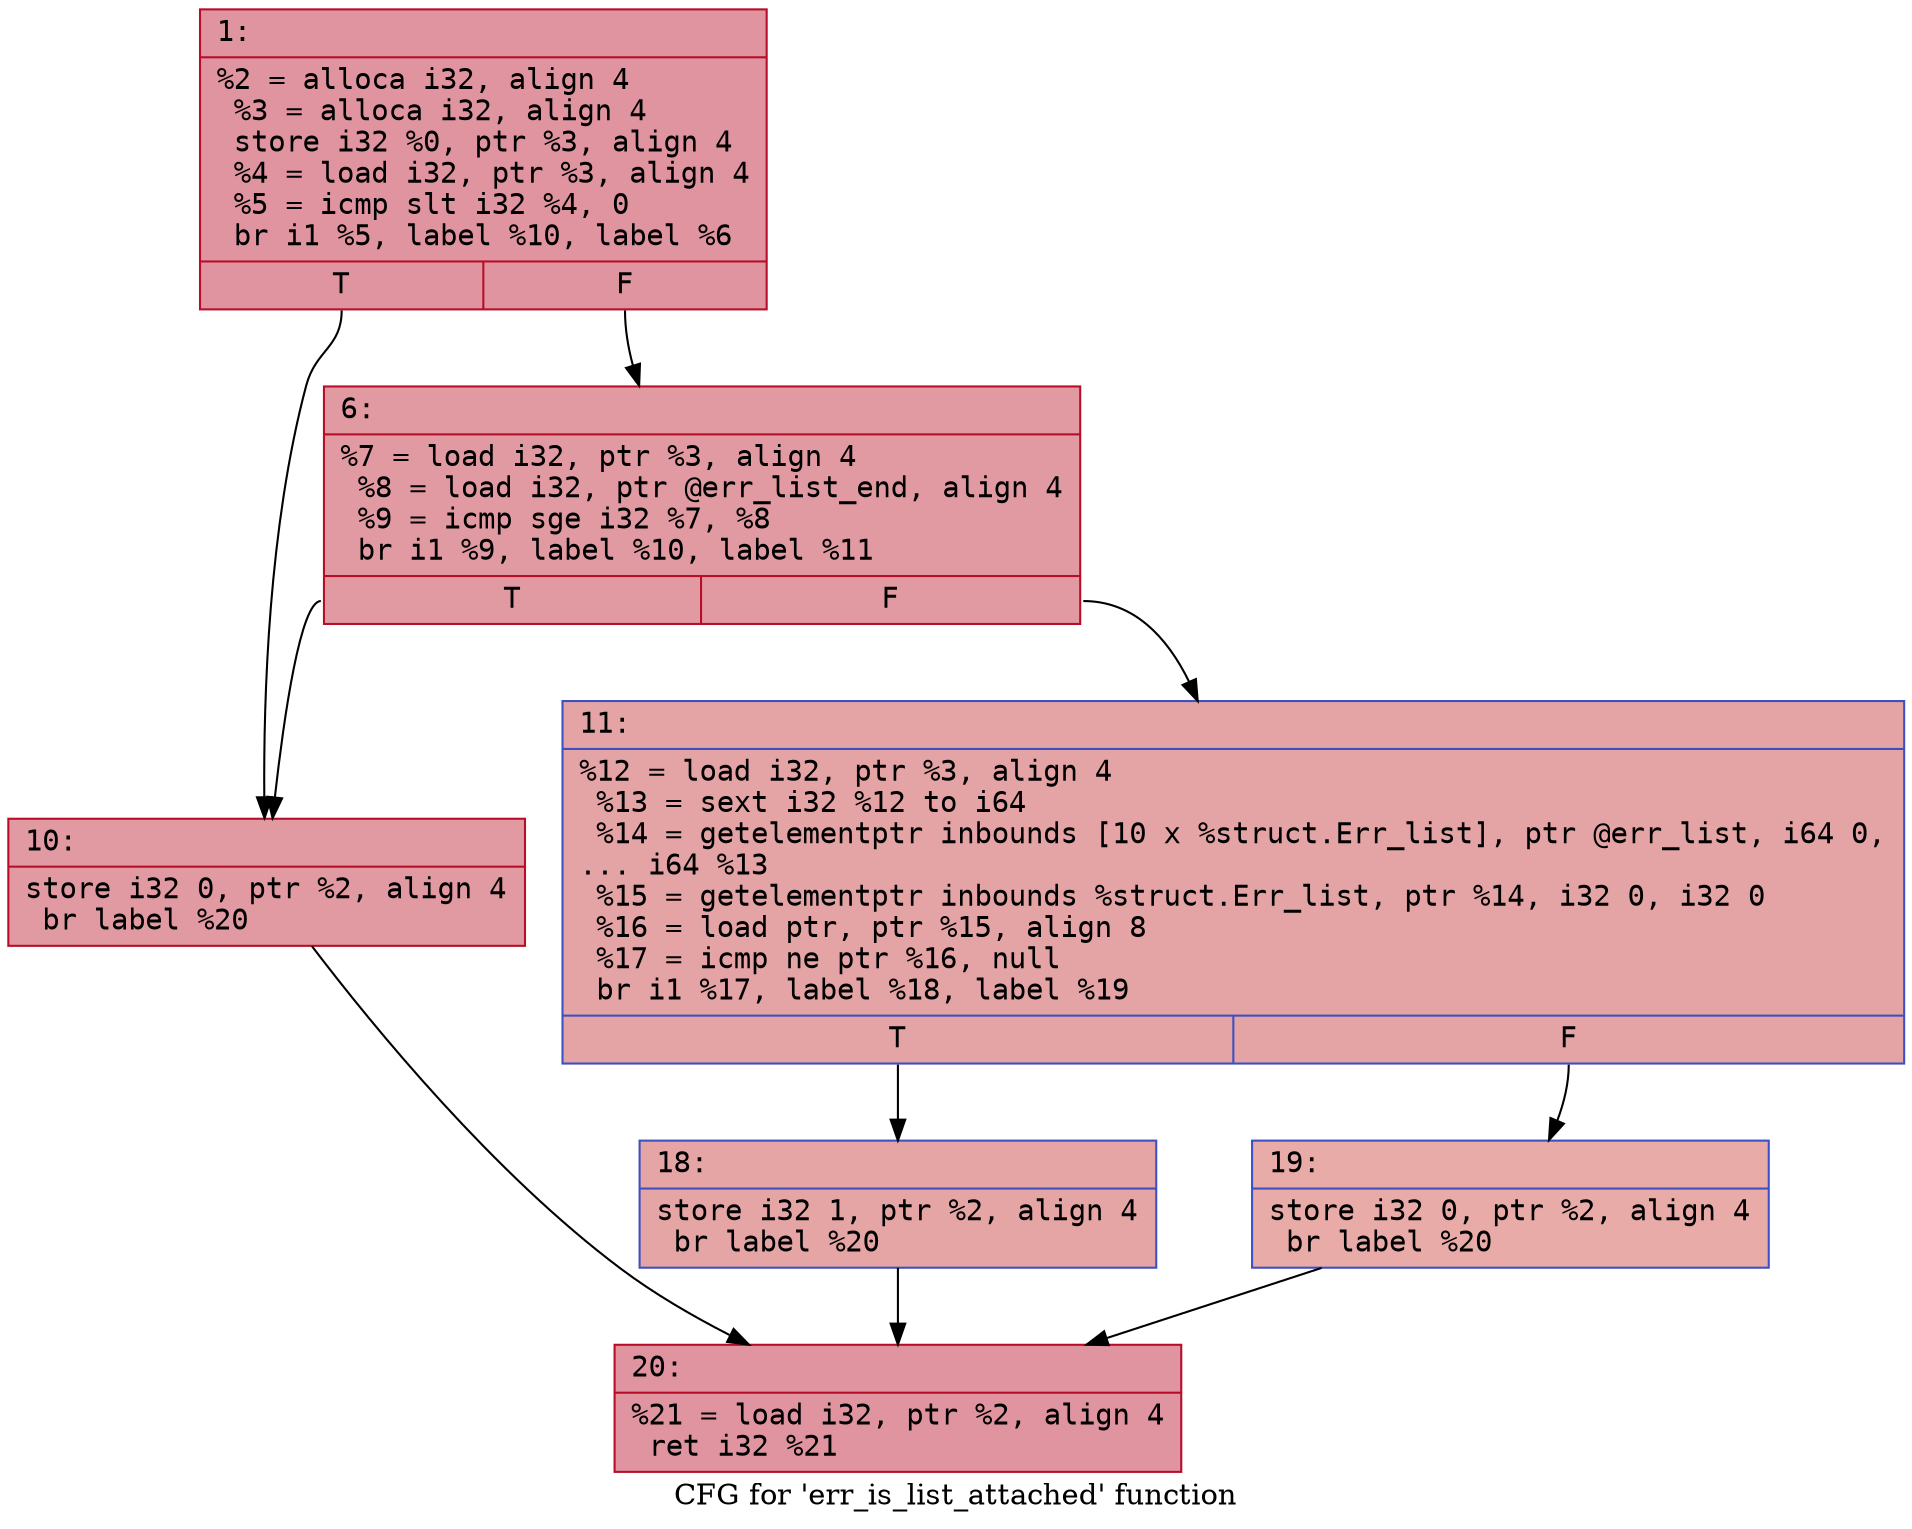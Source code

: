 digraph "CFG for 'err_is_list_attached' function" {
	label="CFG for 'err_is_list_attached' function";

	Node0x600001bee710 [shape=record,color="#b70d28ff", style=filled, fillcolor="#b70d2870" fontname="Courier",label="{1:\l|  %2 = alloca i32, align 4\l  %3 = alloca i32, align 4\l  store i32 %0, ptr %3, align 4\l  %4 = load i32, ptr %3, align 4\l  %5 = icmp slt i32 %4, 0\l  br i1 %5, label %10, label %6\l|{<s0>T|<s1>F}}"];
	Node0x600001bee710:s0 -> Node0x600001bee7b0[tooltip="1 -> 10\nProbability 37.50%" ];
	Node0x600001bee710:s1 -> Node0x600001bee760[tooltip="1 -> 6\nProbability 62.50%" ];
	Node0x600001bee760 [shape=record,color="#b70d28ff", style=filled, fillcolor="#bb1b2c70" fontname="Courier",label="{6:\l|  %7 = load i32, ptr %3, align 4\l  %8 = load i32, ptr @err_list_end, align 4\l  %9 = icmp sge i32 %7, %8\l  br i1 %9, label %10, label %11\l|{<s0>T|<s1>F}}"];
	Node0x600001bee760:s0 -> Node0x600001bee7b0[tooltip="6 -> 10\nProbability 50.00%" ];
	Node0x600001bee760:s1 -> Node0x600001bee800[tooltip="6 -> 11\nProbability 50.00%" ];
	Node0x600001bee7b0 [shape=record,color="#b70d28ff", style=filled, fillcolor="#bb1b2c70" fontname="Courier",label="{10:\l|  store i32 0, ptr %2, align 4\l  br label %20\l}"];
	Node0x600001bee7b0 -> Node0x600001bee8f0[tooltip="10 -> 20\nProbability 100.00%" ];
	Node0x600001bee800 [shape=record,color="#3d50c3ff", style=filled, fillcolor="#c32e3170" fontname="Courier",label="{11:\l|  %12 = load i32, ptr %3, align 4\l  %13 = sext i32 %12 to i64\l  %14 = getelementptr inbounds [10 x %struct.Err_list], ptr @err_list, i64 0,\l... i64 %13\l  %15 = getelementptr inbounds %struct.Err_list, ptr %14, i32 0, i32 0\l  %16 = load ptr, ptr %15, align 8\l  %17 = icmp ne ptr %16, null\l  br i1 %17, label %18, label %19\l|{<s0>T|<s1>F}}"];
	Node0x600001bee800:s0 -> Node0x600001bee850[tooltip="11 -> 18\nProbability 62.50%" ];
	Node0x600001bee800:s1 -> Node0x600001bee8a0[tooltip="11 -> 19\nProbability 37.50%" ];
	Node0x600001bee850 [shape=record,color="#3d50c3ff", style=filled, fillcolor="#c5333470" fontname="Courier",label="{18:\l|  store i32 1, ptr %2, align 4\l  br label %20\l}"];
	Node0x600001bee850 -> Node0x600001bee8f0[tooltip="18 -> 20\nProbability 100.00%" ];
	Node0x600001bee8a0 [shape=record,color="#3d50c3ff", style=filled, fillcolor="#cc403a70" fontname="Courier",label="{19:\l|  store i32 0, ptr %2, align 4\l  br label %20\l}"];
	Node0x600001bee8a0 -> Node0x600001bee8f0[tooltip="19 -> 20\nProbability 100.00%" ];
	Node0x600001bee8f0 [shape=record,color="#b70d28ff", style=filled, fillcolor="#b70d2870" fontname="Courier",label="{20:\l|  %21 = load i32, ptr %2, align 4\l  ret i32 %21\l}"];
}
